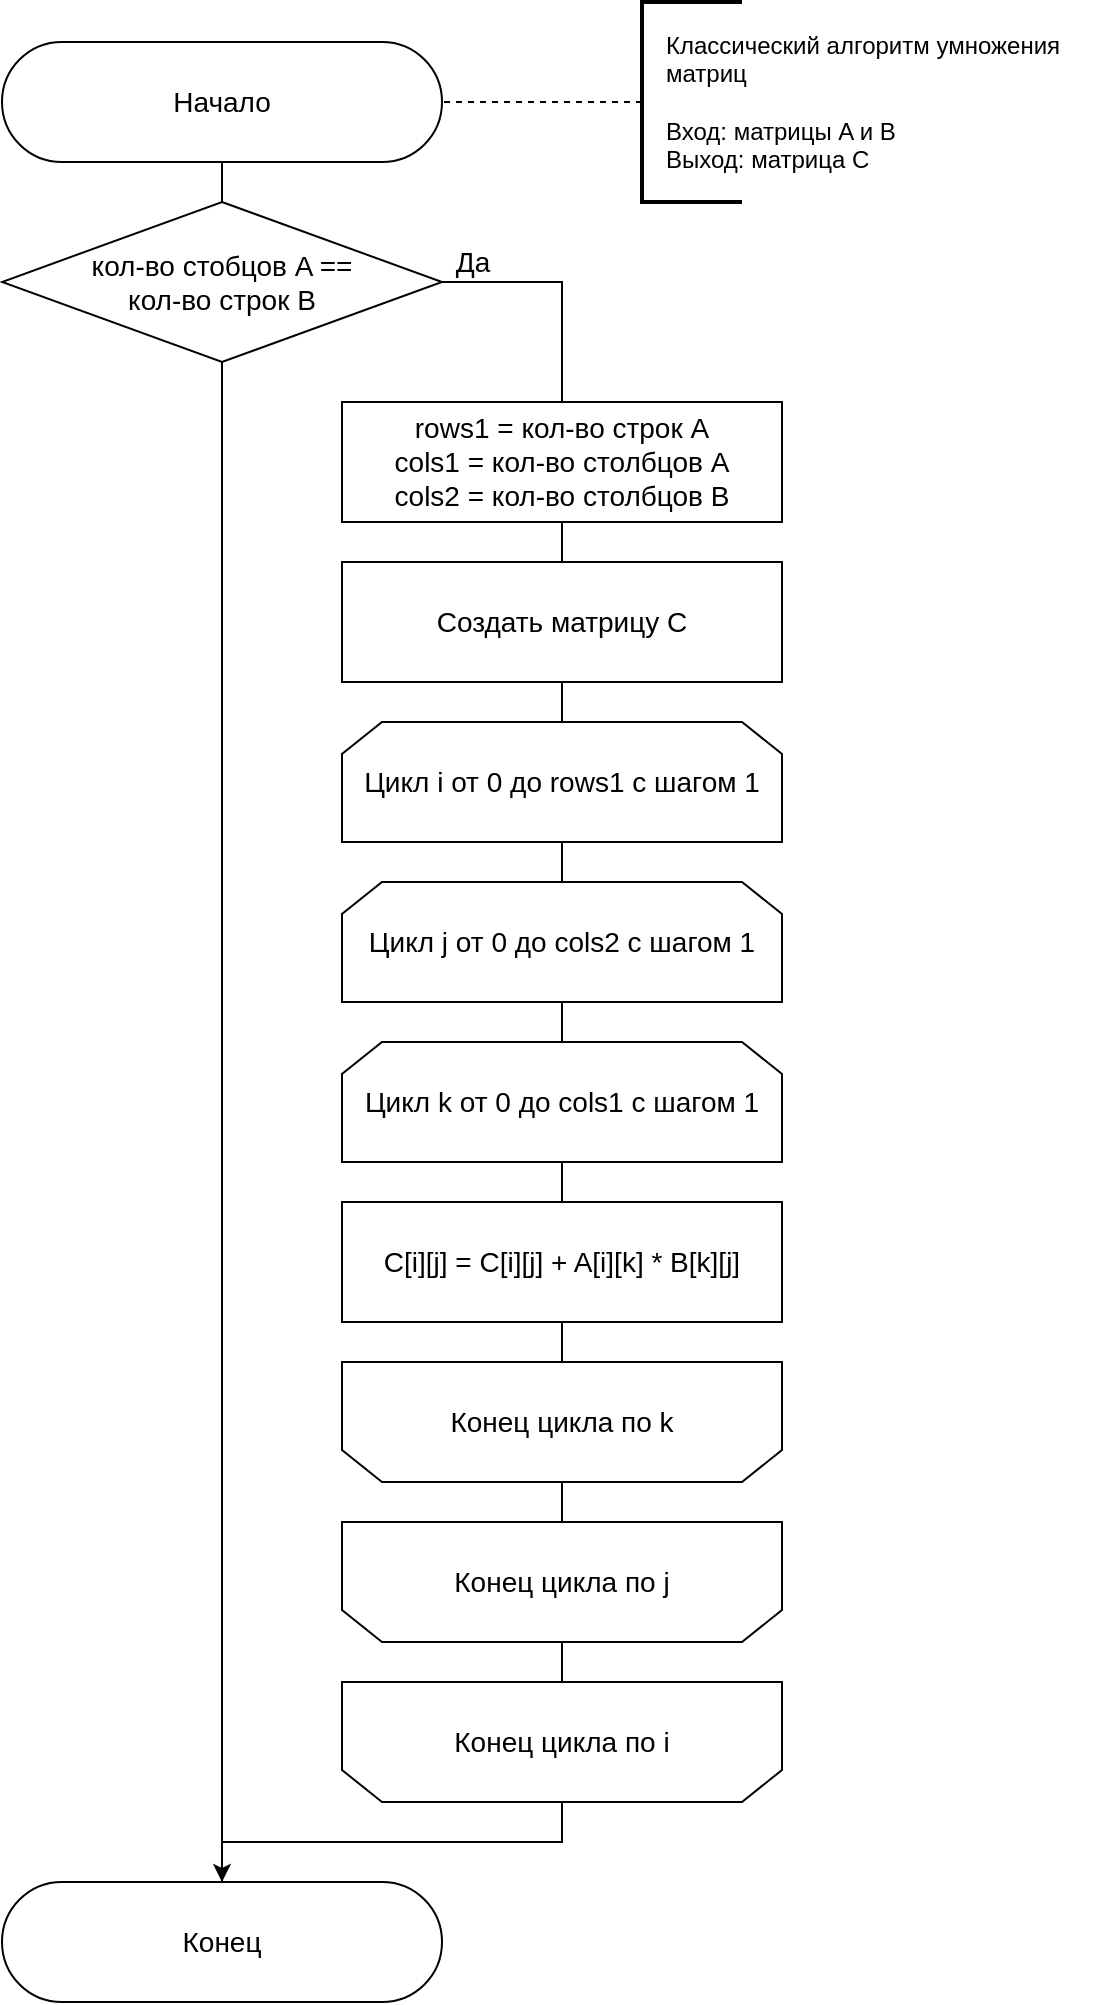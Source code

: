 <mxfile version="22.0.3" type="device" pages="4">
  <diagram name="Классическое умножение" id="jI54GWxHXenIzXwPQuZX">
    <mxGraphModel dx="1434" dy="835" grid="1" gridSize="10" guides="1" tooltips="1" connect="1" arrows="1" fold="1" page="1" pageScale="1" pageWidth="827" pageHeight="1169" math="0" shadow="0">
      <root>
        <mxCell id="0" />
        <mxCell id="1" parent="0" />
        <mxCell id="fffyxSwk5vJJkcEYO-QV-3" value="" style="edgeStyle=orthogonalEdgeStyle;rounded=0;orthogonalLoop=1;jettySize=auto;html=1;endArrow=none;endFill=0;" parent="1" source="fffyxSwk5vJJkcEYO-QV-1" target="fffyxSwk5vJJkcEYO-QV-2" edge="1">
          <mxGeometry relative="1" as="geometry" />
        </mxCell>
        <mxCell id="fffyxSwk5vJJkcEYO-QV-1" value="Начало" style="rounded=1;whiteSpace=wrap;html=1;arcSize=50;fontSize=14;" parent="1" vertex="1">
          <mxGeometry x="50" y="130" width="220" height="60" as="geometry" />
        </mxCell>
        <mxCell id="fffyxSwk5vJJkcEYO-QV-5" style="edgeStyle=orthogonalEdgeStyle;rounded=0;orthogonalLoop=1;jettySize=auto;html=1;exitX=1;exitY=0.5;exitDx=0;exitDy=0;endArrow=none;endFill=0;" parent="1" source="fffyxSwk5vJJkcEYO-QV-2" target="fffyxSwk5vJJkcEYO-QV-4" edge="1">
          <mxGeometry relative="1" as="geometry" />
        </mxCell>
        <mxCell id="fffyxSwk5vJJkcEYO-QV-33" value="Да" style="edgeLabel;html=1;align=center;verticalAlign=middle;resizable=0;points=[];fontSize=14;" parent="fffyxSwk5vJJkcEYO-QV-5" vertex="1" connectable="0">
          <mxGeometry x="-0.748" y="1" relative="1" as="geometry">
            <mxPoint y="-9" as="offset" />
          </mxGeometry>
        </mxCell>
        <mxCell id="fffyxSwk5vJJkcEYO-QV-31" style="edgeStyle=orthogonalEdgeStyle;rounded=0;orthogonalLoop=1;jettySize=auto;html=1;endArrow=none;endFill=0;" parent="1" source="fffyxSwk5vJJkcEYO-QV-2" target="fffyxSwk5vJJkcEYO-QV-30" edge="1">
          <mxGeometry relative="1" as="geometry" />
        </mxCell>
        <mxCell id="fffyxSwk5vJJkcEYO-QV-2" value="кол-во стобцов A ==&lt;br style=&quot;font-size: 14px;&quot;&gt;кол-во строк B" style="rhombus;whiteSpace=wrap;html=1;fontSize=14;" parent="1" vertex="1">
          <mxGeometry x="50" y="210" width="220" height="80" as="geometry" />
        </mxCell>
        <mxCell id="fffyxSwk5vJJkcEYO-QV-7" value="" style="edgeStyle=orthogonalEdgeStyle;rounded=0;orthogonalLoop=1;jettySize=auto;html=1;endArrow=none;endFill=0;" parent="1" source="fffyxSwk5vJJkcEYO-QV-4" target="fffyxSwk5vJJkcEYO-QV-6" edge="1">
          <mxGeometry relative="1" as="geometry" />
        </mxCell>
        <mxCell id="fffyxSwk5vJJkcEYO-QV-4" value="rows1 = кол-во строк A&lt;br style=&quot;font-size: 14px;&quot;&gt;cols1 = кол-во столбцов A&lt;br style=&quot;font-size: 14px;&quot;&gt;cols2 = кол-во столбцов B" style="rounded=0;whiteSpace=wrap;html=1;fontSize=14;" parent="1" vertex="1">
          <mxGeometry x="220" y="310" width="220" height="60" as="geometry" />
        </mxCell>
        <mxCell id="fffyxSwk5vJJkcEYO-QV-11" value="" style="edgeStyle=orthogonalEdgeStyle;rounded=0;orthogonalLoop=1;jettySize=auto;html=1;endArrow=none;endFill=0;" parent="1" source="fffyxSwk5vJJkcEYO-QV-6" target="fffyxSwk5vJJkcEYO-QV-12" edge="1">
          <mxGeometry relative="1" as="geometry">
            <mxPoint x="330" y="525" as="targetPoint" />
          </mxGeometry>
        </mxCell>
        <mxCell id="fffyxSwk5vJJkcEYO-QV-6" value="Создать матрицу C" style="rounded=0;whiteSpace=wrap;html=1;fontSize=14;" parent="1" vertex="1">
          <mxGeometry x="220" y="390" width="220" height="60" as="geometry" />
        </mxCell>
        <mxCell id="fffyxSwk5vJJkcEYO-QV-14" value="" style="edgeStyle=orthogonalEdgeStyle;rounded=0;orthogonalLoop=1;jettySize=auto;html=1;endArrow=none;endFill=0;" parent="1" source="fffyxSwk5vJJkcEYO-QV-12" target="fffyxSwk5vJJkcEYO-QV-13" edge="1">
          <mxGeometry relative="1" as="geometry" />
        </mxCell>
        <mxCell id="fffyxSwk5vJJkcEYO-QV-12" value="Цикл i от 0 до rows1 с шагом 1" style="shape=loopLimit;whiteSpace=wrap;html=1;fontSize=14;" parent="1" vertex="1">
          <mxGeometry x="220" y="470" width="220" height="60" as="geometry" />
        </mxCell>
        <mxCell id="fffyxSwk5vJJkcEYO-QV-16" value="" style="edgeStyle=orthogonalEdgeStyle;rounded=0;orthogonalLoop=1;jettySize=auto;html=1;endArrow=none;endFill=0;" parent="1" source="fffyxSwk5vJJkcEYO-QV-13" target="fffyxSwk5vJJkcEYO-QV-15" edge="1">
          <mxGeometry relative="1" as="geometry" />
        </mxCell>
        <mxCell id="fffyxSwk5vJJkcEYO-QV-13" value="Цикл j от 0 до cols2 с шагом 1" style="shape=loopLimit;whiteSpace=wrap;html=1;fontSize=14;" parent="1" vertex="1">
          <mxGeometry x="220" y="550" width="220" height="60" as="geometry" />
        </mxCell>
        <mxCell id="fffyxSwk5vJJkcEYO-QV-18" value="" style="edgeStyle=orthogonalEdgeStyle;rounded=0;orthogonalLoop=1;jettySize=auto;html=1;endArrow=none;endFill=0;" parent="1" source="fffyxSwk5vJJkcEYO-QV-15" target="fffyxSwk5vJJkcEYO-QV-17" edge="1">
          <mxGeometry relative="1" as="geometry" />
        </mxCell>
        <mxCell id="fffyxSwk5vJJkcEYO-QV-15" value="Цикл k от 0 до cols1 с шагом 1" style="shape=loopLimit;whiteSpace=wrap;html=1;fontSize=14;" parent="1" vertex="1">
          <mxGeometry x="220" y="630" width="220" height="60" as="geometry" />
        </mxCell>
        <mxCell id="fffyxSwk5vJJkcEYO-QV-26" value="" style="edgeStyle=orthogonalEdgeStyle;rounded=0;orthogonalLoop=1;jettySize=auto;html=1;endArrow=none;endFill=0;" parent="1" source="fffyxSwk5vJJkcEYO-QV-17" target="fffyxSwk5vJJkcEYO-QV-23" edge="1">
          <mxGeometry relative="1" as="geometry" />
        </mxCell>
        <mxCell id="fffyxSwk5vJJkcEYO-QV-17" value="C[i][j] = C[i][j] + A[i][k] * B[k][j]" style="rounded=0;whiteSpace=wrap;html=1;fontSize=14;" parent="1" vertex="1">
          <mxGeometry x="220" y="710" width="220" height="60" as="geometry" />
        </mxCell>
        <mxCell id="fffyxSwk5vJJkcEYO-QV-27" value="" style="edgeStyle=orthogonalEdgeStyle;rounded=0;orthogonalLoop=1;jettySize=auto;html=1;endArrow=none;endFill=0;" parent="1" source="fffyxSwk5vJJkcEYO-QV-23" target="fffyxSwk5vJJkcEYO-QV-24" edge="1">
          <mxGeometry relative="1" as="geometry" />
        </mxCell>
        <mxCell id="fffyxSwk5vJJkcEYO-QV-23" value="Конец цикла по k" style="shape=loopLimit;whiteSpace=wrap;html=1;flipV=1;fontSize=14;" parent="1" vertex="1">
          <mxGeometry x="220" y="790" width="220" height="60" as="geometry" />
        </mxCell>
        <mxCell id="fffyxSwk5vJJkcEYO-QV-29" value="" style="edgeStyle=orthogonalEdgeStyle;rounded=0;orthogonalLoop=1;jettySize=auto;html=1;endArrow=none;endFill=0;" parent="1" source="fffyxSwk5vJJkcEYO-QV-24" target="fffyxSwk5vJJkcEYO-QV-25" edge="1">
          <mxGeometry relative="1" as="geometry" />
        </mxCell>
        <mxCell id="fffyxSwk5vJJkcEYO-QV-24" value="Конец цикла по j" style="shape=loopLimit;whiteSpace=wrap;html=1;flipV=1;fontSize=14;" parent="1" vertex="1">
          <mxGeometry x="220" y="870" width="220" height="60" as="geometry" />
        </mxCell>
        <mxCell id="fffyxSwk5vJJkcEYO-QV-32" style="edgeStyle=orthogonalEdgeStyle;rounded=0;orthogonalLoop=1;jettySize=auto;html=1;" parent="1" source="fffyxSwk5vJJkcEYO-QV-25" target="fffyxSwk5vJJkcEYO-QV-30" edge="1">
          <mxGeometry relative="1" as="geometry" />
        </mxCell>
        <mxCell id="fffyxSwk5vJJkcEYO-QV-25" value="Конец цикла по i" style="shape=loopLimit;whiteSpace=wrap;html=1;flipV=1;fontSize=14;" parent="1" vertex="1">
          <mxGeometry x="220" y="950" width="220" height="60" as="geometry" />
        </mxCell>
        <mxCell id="fffyxSwk5vJJkcEYO-QV-30" value="Конец" style="rounded=1;whiteSpace=wrap;html=1;arcSize=50;fontSize=14;" parent="1" vertex="1">
          <mxGeometry x="50" y="1050" width="220" height="60" as="geometry" />
        </mxCell>
        <mxCell id="fffyxSwk5vJJkcEYO-QV-35" style="edgeStyle=orthogonalEdgeStyle;rounded=0;orthogonalLoop=1;jettySize=auto;html=1;endArrow=none;endFill=0;dashed=1;" parent="1" source="fffyxSwk5vJJkcEYO-QV-34" target="fffyxSwk5vJJkcEYO-QV-1" edge="1">
          <mxGeometry relative="1" as="geometry" />
        </mxCell>
        <mxCell id="fffyxSwk5vJJkcEYO-QV-34" value="" style="strokeWidth=2;html=1;shape=mxgraph.flowchart.annotation_1;align=left;pointerEvents=1;" parent="1" vertex="1">
          <mxGeometry x="370" y="110" width="50" height="100" as="geometry" />
        </mxCell>
        <mxCell id="fffyxSwk5vJJkcEYO-QV-36" value="Классический алгоритм умножения матриц&lt;br&gt;&lt;br&gt;Вход: матрицы A и B&lt;br&gt;Выход: матрица C" style="text;html=1;strokeColor=none;fillColor=none;align=left;verticalAlign=middle;whiteSpace=wrap;rounded=0;" parent="1" vertex="1">
          <mxGeometry x="380" y="120" width="220" height="80" as="geometry" />
        </mxCell>
      </root>
    </mxGraphModel>
  </diagram>
  <diagram id="TCc-6eqtIEWLi5O8d8fA" name="Алгоритм Винограда">
    <mxGraphModel dx="1434" dy="835" grid="1" gridSize="10" guides="1" tooltips="1" connect="1" arrows="1" fold="1" page="1" pageScale="1" pageWidth="827" pageHeight="1169" math="0" shadow="0">
      <root>
        <mxCell id="0" />
        <mxCell id="1" parent="0" />
        <mxCell id="NqPW7spw5kBi5vD_54B--1" value="" style="edgeStyle=orthogonalEdgeStyle;rounded=0;orthogonalLoop=1;jettySize=auto;html=1;endArrow=none;endFill=0;" parent="1" source="NqPW7spw5kBi5vD_54B--2" target="NqPW7spw5kBi5vD_54B--6" edge="1">
          <mxGeometry relative="1" as="geometry" />
        </mxCell>
        <mxCell id="NqPW7spw5kBi5vD_54B--2" value="Начало" style="rounded=1;whiteSpace=wrap;html=1;arcSize=50;fontSize=14;" parent="1" vertex="1">
          <mxGeometry x="50" y="130" width="220" height="60" as="geometry" />
        </mxCell>
        <mxCell id="NqPW7spw5kBi5vD_54B--3" style="edgeStyle=orthogonalEdgeStyle;rounded=0;orthogonalLoop=1;jettySize=auto;html=1;exitX=1;exitY=0.5;exitDx=0;exitDy=0;endArrow=none;endFill=0;" parent="1" source="NqPW7spw5kBi5vD_54B--6" target="NqPW7spw5kBi5vD_54B--8" edge="1">
          <mxGeometry relative="1" as="geometry" />
        </mxCell>
        <mxCell id="NqPW7spw5kBi5vD_54B--4" value="Да" style="edgeLabel;html=1;align=center;verticalAlign=middle;resizable=0;points=[];fontSize=14;" parent="NqPW7spw5kBi5vD_54B--3" vertex="1" connectable="0">
          <mxGeometry x="-0.748" y="1" relative="1" as="geometry">
            <mxPoint y="-9" as="offset" />
          </mxGeometry>
        </mxCell>
        <mxCell id="gqmTrik6zKIrt1bzuYwq-21" style="edgeStyle=orthogonalEdgeStyle;rounded=0;orthogonalLoop=1;jettySize=auto;html=1;endArrow=none;endFill=0;" parent="1" source="NqPW7spw5kBi5vD_54B--6" target="gqmTrik6zKIrt1bzuYwq-20" edge="1">
          <mxGeometry relative="1" as="geometry" />
        </mxCell>
        <mxCell id="NqPW7spw5kBi5vD_54B--6" value="кол-во стобцов A ==&lt;br style=&quot;font-size: 14px;&quot;&gt;кол-во строк B" style="rhombus;whiteSpace=wrap;html=1;fontSize=14;" parent="1" vertex="1">
          <mxGeometry x="50" y="210" width="220" height="80" as="geometry" />
        </mxCell>
        <mxCell id="NqPW7spw5kBi5vD_54B--7" value="" style="edgeStyle=orthogonalEdgeStyle;rounded=0;orthogonalLoop=1;jettySize=auto;html=1;endArrow=none;endFill=0;" parent="1" source="NqPW7spw5kBi5vD_54B--8" target="NqPW7spw5kBi5vD_54B--10" edge="1">
          <mxGeometry relative="1" as="geometry" />
        </mxCell>
        <mxCell id="NqPW7spw5kBi5vD_54B--8" value="rows1 = кол-во строк A&lt;br style=&quot;font-size: 14px;&quot;&gt;cols1 = кол-во столбцов A&lt;br style=&quot;font-size: 14px;&quot;&gt;cols2 = кол-во столбцов B" style="rounded=0;whiteSpace=wrap;html=1;fontSize=14;" parent="1" vertex="1">
          <mxGeometry x="220" y="310" width="220" height="60" as="geometry" />
        </mxCell>
        <mxCell id="FlufVYQGAXCBD8c7LTeN-2" value="" style="edgeStyle=orthogonalEdgeStyle;rounded=0;orthogonalLoop=1;jettySize=auto;html=1;endArrow=none;endFill=0;" parent="1" source="NqPW7spw5kBi5vD_54B--10" target="FlufVYQGAXCBD8c7LTeN-1" edge="1">
          <mxGeometry relative="1" as="geometry" />
        </mxCell>
        <mxCell id="NqPW7spw5kBi5vD_54B--10" value="Создать матрицу C" style="rounded=0;whiteSpace=wrap;html=1;fontSize=14;" parent="1" vertex="1">
          <mxGeometry x="220" y="390" width="220" height="60" as="geometry" />
        </mxCell>
        <mxCell id="NqPW7spw5kBi5vD_54B--26" style="edgeStyle=orthogonalEdgeStyle;rounded=0;orthogonalLoop=1;jettySize=auto;html=1;endArrow=none;endFill=0;dashed=1;" parent="1" source="NqPW7spw5kBi5vD_54B--27" target="NqPW7spw5kBi5vD_54B--2" edge="1">
          <mxGeometry relative="1" as="geometry" />
        </mxCell>
        <mxCell id="NqPW7spw5kBi5vD_54B--27" value="" style="strokeWidth=2;html=1;shape=mxgraph.flowchart.annotation_1;align=left;pointerEvents=1;" parent="1" vertex="1">
          <mxGeometry x="370" y="110" width="50" height="100" as="geometry" />
        </mxCell>
        <mxCell id="NqPW7spw5kBi5vD_54B--28" value="Алгоритм Винограда&lt;br&gt;&lt;br&gt;Вход: матрицы A и B&lt;br&gt;Выход: матрица C" style="text;html=1;strokeColor=none;fillColor=none;align=left;verticalAlign=middle;whiteSpace=wrap;rounded=0;" parent="1" vertex="1">
          <mxGeometry x="380" y="120" width="220" height="80" as="geometry" />
        </mxCell>
        <mxCell id="aJSDYJMyrFwCNjckyG8J-6" style="edgeStyle=orthogonalEdgeStyle;rounded=0;orthogonalLoop=1;jettySize=auto;html=1;endArrow=none;endFill=0;" parent="1" source="FlufVYQGAXCBD8c7LTeN-1" target="aJSDYJMyrFwCNjckyG8J-2" edge="1">
          <mxGeometry relative="1" as="geometry" />
        </mxCell>
        <mxCell id="FlufVYQGAXCBD8c7LTeN-1" value="Создать массивы &lt;br&gt;row_factors размером rows1&lt;br&gt;col_factors размером cols1" style="rounded=0;whiteSpace=wrap;html=1;fontSize=14;" parent="1" vertex="1">
          <mxGeometry x="220" y="470" width="220" height="60" as="geometry" />
        </mxCell>
        <mxCell id="aJSDYJMyrFwCNjckyG8J-1" value="" style="edgeStyle=orthogonalEdgeStyle;rounded=0;orthogonalLoop=1;jettySize=auto;html=1;endArrow=none;endFill=0;" parent="1" source="aJSDYJMyrFwCNjckyG8J-2" target="aJSDYJMyrFwCNjckyG8J-3" edge="1">
          <mxGeometry relative="1" as="geometry" />
        </mxCell>
        <mxCell id="aJSDYJMyrFwCNjckyG8J-2" value="Цикл i от 0 до rows1 с шагом 1" style="shape=loopLimit;whiteSpace=wrap;html=1;fontSize=14;" parent="1" vertex="1">
          <mxGeometry x="220" y="550" width="220" height="60" as="geometry" />
        </mxCell>
        <mxCell id="gqmTrik6zKIrt1bzuYwq-2" value="" style="edgeStyle=orthogonalEdgeStyle;rounded=0;orthogonalLoop=1;jettySize=auto;html=1;endArrow=none;endFill=0;" parent="1" source="aJSDYJMyrFwCNjckyG8J-3" target="gqmTrik6zKIrt1bzuYwq-1" edge="1">
          <mxGeometry relative="1" as="geometry" />
        </mxCell>
        <mxCell id="aJSDYJMyrFwCNjckyG8J-3" value="Цикл j от 0 до cols1 / 2 с шагом 1" style="shape=loopLimit;whiteSpace=wrap;html=1;fontSize=14;" parent="1" vertex="1">
          <mxGeometry x="220" y="630" width="220" height="60" as="geometry" />
        </mxCell>
        <mxCell id="gqmTrik6zKIrt1bzuYwq-6" value="" style="edgeStyle=orthogonalEdgeStyle;rounded=0;orthogonalLoop=1;jettySize=auto;html=1;endArrow=none;endFill=0;" parent="1" source="gqmTrik6zKIrt1bzuYwq-1" target="gqmTrik6zKIrt1bzuYwq-4" edge="1">
          <mxGeometry relative="1" as="geometry" />
        </mxCell>
        <mxCell id="gqmTrik6zKIrt1bzuYwq-1" value="row_factors[i] = row_factors[i] + &lt;br&gt;A[i][2 * j] * A[i][2 * j + 1]" style="rounded=0;whiteSpace=wrap;html=1;fontSize=14;" parent="1" vertex="1">
          <mxGeometry x="220" y="710" width="220" height="60" as="geometry" />
        </mxCell>
        <mxCell id="gqmTrik6zKIrt1bzuYwq-8" value="" style="edgeStyle=orthogonalEdgeStyle;rounded=0;orthogonalLoop=1;jettySize=auto;html=1;endArrow=none;endFill=0;" parent="1" source="gqmTrik6zKIrt1bzuYwq-4" target="gqmTrik6zKIrt1bzuYwq-7" edge="1">
          <mxGeometry relative="1" as="geometry" />
        </mxCell>
        <mxCell id="gqmTrik6zKIrt1bzuYwq-4" value="Конец цикла по j" style="shape=loopLimit;whiteSpace=wrap;html=1;fontSize=14;flipV=1;" parent="1" vertex="1">
          <mxGeometry x="220" y="790" width="220" height="60" as="geometry" />
        </mxCell>
        <mxCell id="gqmTrik6zKIrt1bzuYwq-19" style="edgeStyle=orthogonalEdgeStyle;rounded=0;orthogonalLoop=1;jettySize=auto;html=1;endArrow=none;endFill=0;" parent="1" source="gqmTrik6zKIrt1bzuYwq-7" target="gqmTrik6zKIrt1bzuYwq-10" edge="1">
          <mxGeometry relative="1" as="geometry" />
        </mxCell>
        <mxCell id="gqmTrik6zKIrt1bzuYwq-7" value="Конец цикла по i" style="shape=loopLimit;whiteSpace=wrap;html=1;fontSize=14;flipV=1;" parent="1" vertex="1">
          <mxGeometry x="220" y="870" width="220" height="60" as="geometry" />
        </mxCell>
        <mxCell id="gqmTrik6zKIrt1bzuYwq-9" value="" style="edgeStyle=orthogonalEdgeStyle;rounded=0;orthogonalLoop=1;jettySize=auto;html=1;endArrow=none;endFill=0;" parent="1" source="gqmTrik6zKIrt1bzuYwq-10" target="gqmTrik6zKIrt1bzuYwq-12" edge="1">
          <mxGeometry relative="1" as="geometry" />
        </mxCell>
        <mxCell id="gqmTrik6zKIrt1bzuYwq-10" value="Цикл i от 0 до cols2 с шагом 1" style="shape=loopLimit;whiteSpace=wrap;html=1;fontSize=14;" parent="1" vertex="1">
          <mxGeometry x="220" y="950" width="220" height="60" as="geometry" />
        </mxCell>
        <mxCell id="gqmTrik6zKIrt1bzuYwq-11" value="" style="edgeStyle=orthogonalEdgeStyle;rounded=0;orthogonalLoop=1;jettySize=auto;html=1;endArrow=none;endFill=0;" parent="1" source="gqmTrik6zKIrt1bzuYwq-12" target="gqmTrik6zKIrt1bzuYwq-14" edge="1">
          <mxGeometry relative="1" as="geometry" />
        </mxCell>
        <mxCell id="gqmTrik6zKIrt1bzuYwq-12" value="Цикл j от 0 до cols1 / 2 с шагом 1" style="shape=loopLimit;whiteSpace=wrap;html=1;fontSize=14;" parent="1" vertex="1">
          <mxGeometry x="220" y="1030" width="220" height="60" as="geometry" />
        </mxCell>
        <mxCell id="gqmTrik6zKIrt1bzuYwq-13" value="" style="edgeStyle=orthogonalEdgeStyle;rounded=0;orthogonalLoop=1;jettySize=auto;html=1;endArrow=none;endFill=0;" parent="1" source="gqmTrik6zKIrt1bzuYwq-14" target="gqmTrik6zKIrt1bzuYwq-16" edge="1">
          <mxGeometry relative="1" as="geometry" />
        </mxCell>
        <mxCell id="gqmTrik6zKIrt1bzuYwq-14" value="col_factors[i] = col_factors[i] + &lt;br&gt;B[2 * j][i] * B[2 * j + 1][i]" style="rounded=0;whiteSpace=wrap;html=1;fontSize=14;" parent="1" vertex="1">
          <mxGeometry x="220" y="1110" width="220" height="60" as="geometry" />
        </mxCell>
        <mxCell id="gqmTrik6zKIrt1bzuYwq-15" value="" style="edgeStyle=orthogonalEdgeStyle;rounded=0;orthogonalLoop=1;jettySize=auto;html=1;endArrow=none;endFill=0;" parent="1" source="gqmTrik6zKIrt1bzuYwq-16" target="gqmTrik6zKIrt1bzuYwq-17" edge="1">
          <mxGeometry relative="1" as="geometry" />
        </mxCell>
        <mxCell id="gqmTrik6zKIrt1bzuYwq-16" value="Конец цикла по j" style="shape=loopLimit;whiteSpace=wrap;html=1;fontSize=14;flipV=1;" parent="1" vertex="1">
          <mxGeometry x="220" y="1190" width="220" height="60" as="geometry" />
        </mxCell>
        <mxCell id="gqmTrik6zKIrt1bzuYwq-23" value="" style="edgeStyle=orthogonalEdgeStyle;rounded=0;orthogonalLoop=1;jettySize=auto;html=1;endArrow=none;endFill=0;" parent="1" source="gqmTrik6zKIrt1bzuYwq-17" target="gqmTrik6zKIrt1bzuYwq-22" edge="1">
          <mxGeometry relative="1" as="geometry" />
        </mxCell>
        <mxCell id="gqmTrik6zKIrt1bzuYwq-17" value="Конец цикла по i" style="shape=loopLimit;whiteSpace=wrap;html=1;fontSize=14;flipV=1;" parent="1" vertex="1">
          <mxGeometry x="220" y="1270" width="220" height="60" as="geometry" />
        </mxCell>
        <mxCell id="gqmTrik6zKIrt1bzuYwq-20" value="A" style="ellipse;whiteSpace=wrap;html=1;aspect=fixed;fontSize=14;" parent="1" vertex="1">
          <mxGeometry x="135" y="340" width="50" height="50" as="geometry" />
        </mxCell>
        <mxCell id="gqmTrik6zKIrt1bzuYwq-22" value="Б" style="ellipse;whiteSpace=wrap;html=1;aspect=fixed;fontSize=14;" parent="1" vertex="1">
          <mxGeometry x="305" y="1360" width="50" height="50" as="geometry" />
        </mxCell>
        <mxCell id="Or-LBoEO3qJ-FLBJhn0k-7" value="" style="edgeStyle=orthogonalEdgeStyle;rounded=0;orthogonalLoop=1;jettySize=auto;html=1;endArrow=none;endFill=0;" parent="1" source="Or-LBoEO3qJ-FLBJhn0k-2" target="Or-LBoEO3qJ-FLBJhn0k-5" edge="1">
          <mxGeometry relative="1" as="geometry" />
        </mxCell>
        <mxCell id="Or-LBoEO3qJ-FLBJhn0k-2" value="Б" style="ellipse;whiteSpace=wrap;html=1;aspect=fixed;fontSize=14;" parent="1" vertex="1">
          <mxGeometry x="777" y="225" width="50" height="50" as="geometry" />
        </mxCell>
        <mxCell id="Or-LBoEO3qJ-FLBJhn0k-4" value="" style="edgeStyle=orthogonalEdgeStyle;rounded=0;orthogonalLoop=1;jettySize=auto;html=1;endArrow=none;endFill=0;" parent="1" source="Or-LBoEO3qJ-FLBJhn0k-5" target="Or-LBoEO3qJ-FLBJhn0k-6" edge="1">
          <mxGeometry relative="1" as="geometry" />
        </mxCell>
        <mxCell id="Or-LBoEO3qJ-FLBJhn0k-5" value="Цикл i от 0 до rows1 с шагом 1" style="shape=loopLimit;whiteSpace=wrap;html=1;fontSize=14;" parent="1" vertex="1">
          <mxGeometry x="692" y="310" width="220" height="60" as="geometry" />
        </mxCell>
        <mxCell id="Or-LBoEO3qJ-FLBJhn0k-9" value="" style="edgeStyle=orthogonalEdgeStyle;rounded=0;orthogonalLoop=1;jettySize=auto;html=1;endArrow=none;endFill=0;" parent="1" source="Or-LBoEO3qJ-FLBJhn0k-6" target="Or-LBoEO3qJ-FLBJhn0k-8" edge="1">
          <mxGeometry relative="1" as="geometry" />
        </mxCell>
        <mxCell id="Or-LBoEO3qJ-FLBJhn0k-6" value="Цикл j от 0 до cols2 с шагом 1" style="shape=loopLimit;whiteSpace=wrap;html=1;fontSize=14;" parent="1" vertex="1">
          <mxGeometry x="692" y="390" width="220" height="60" as="geometry" />
        </mxCell>
        <mxCell id="Or-LBoEO3qJ-FLBJhn0k-11" style="edgeStyle=orthogonalEdgeStyle;rounded=0;orthogonalLoop=1;jettySize=auto;html=1;endArrow=none;endFill=0;" parent="1" source="Or-LBoEO3qJ-FLBJhn0k-8" target="Or-LBoEO3qJ-FLBJhn0k-10" edge="1">
          <mxGeometry relative="1" as="geometry" />
        </mxCell>
        <mxCell id="Or-LBoEO3qJ-FLBJhn0k-8" value="С[i][j] = -row_factors[i] - col_factors[j]" style="rounded=0;whiteSpace=wrap;html=1;fontSize=14;" parent="1" vertex="1">
          <mxGeometry x="692" y="470" width="220" height="60" as="geometry" />
        </mxCell>
        <mxCell id="Or-LBoEO3qJ-FLBJhn0k-13" value="" style="edgeStyle=orthogonalEdgeStyle;rounded=0;orthogonalLoop=1;jettySize=auto;html=1;endArrow=none;endFill=0;" parent="1" source="Or-LBoEO3qJ-FLBJhn0k-10" target="Or-LBoEO3qJ-FLBJhn0k-12" edge="1">
          <mxGeometry relative="1" as="geometry" />
        </mxCell>
        <mxCell id="Or-LBoEO3qJ-FLBJhn0k-10" value="Цикл k от 0 до cols1 / 2 с шагом 1" style="shape=loopLimit;whiteSpace=wrap;html=1;fontSize=14;" parent="1" vertex="1">
          <mxGeometry x="692" y="550" width="220" height="60" as="geometry" />
        </mxCell>
        <mxCell id="2jHjjeqC8o9v07HOY50h-7" style="edgeStyle=orthogonalEdgeStyle;rounded=0;orthogonalLoop=1;jettySize=auto;html=1;endArrow=none;endFill=0;" parent="1" source="Or-LBoEO3qJ-FLBJhn0k-12" target="2jHjjeqC8o9v07HOY50h-2" edge="1">
          <mxGeometry relative="1" as="geometry" />
        </mxCell>
        <mxCell id="Or-LBoEO3qJ-FLBJhn0k-12" value="С[i][j] = С[i][j] + &lt;br&gt;(A[i][2 * k] + B[2 * k + 1][j]) *&amp;nbsp;&lt;br&gt;&lt;span style=&quot;text-align: left;&quot;&gt;&lt;font style=&quot;font-size: 14px;&quot;&gt;(A[i][2 * k + 1] + B[2 * k][j])&lt;/font&gt;&lt;/span&gt;" style="rounded=0;whiteSpace=wrap;html=1;fontSize=14;" parent="1" vertex="1">
          <mxGeometry x="692" y="630" width="220" height="70" as="geometry" />
        </mxCell>
        <mxCell id="2jHjjeqC8o9v07HOY50h-1" value="" style="edgeStyle=orthogonalEdgeStyle;rounded=0;orthogonalLoop=1;jettySize=auto;html=1;endArrow=none;endFill=0;" parent="1" source="2jHjjeqC8o9v07HOY50h-2" target="2jHjjeqC8o9v07HOY50h-4" edge="1">
          <mxGeometry relative="1" as="geometry" />
        </mxCell>
        <mxCell id="2jHjjeqC8o9v07HOY50h-2" value="Конец цикла по k" style="shape=loopLimit;whiteSpace=wrap;html=1;flipV=1;fontSize=14;" parent="1" vertex="1">
          <mxGeometry x="692" y="720" width="220" height="60" as="geometry" />
        </mxCell>
        <mxCell id="2jHjjeqC8o9v07HOY50h-3" value="" style="edgeStyle=orthogonalEdgeStyle;rounded=0;orthogonalLoop=1;jettySize=auto;html=1;endArrow=none;endFill=0;" parent="1" source="2jHjjeqC8o9v07HOY50h-4" target="2jHjjeqC8o9v07HOY50h-5" edge="1">
          <mxGeometry relative="1" as="geometry" />
        </mxCell>
        <mxCell id="2jHjjeqC8o9v07HOY50h-4" value="Конец цикла по j" style="shape=loopLimit;whiteSpace=wrap;html=1;flipV=1;fontSize=14;" parent="1" vertex="1">
          <mxGeometry x="692" y="800" width="220" height="60" as="geometry" />
        </mxCell>
        <mxCell id="Trxzav0oXMzOeiqFdb7D-2" value="" style="edgeStyle=orthogonalEdgeStyle;rounded=0;orthogonalLoop=1;jettySize=auto;html=1;endArrow=none;endFill=0;" parent="1" source="2jHjjeqC8o9v07HOY50h-5" target="Trxzav0oXMzOeiqFdb7D-1" edge="1">
          <mxGeometry relative="1" as="geometry" />
        </mxCell>
        <mxCell id="2jHjjeqC8o9v07HOY50h-5" value="Конец цикла по i" style="shape=loopLimit;whiteSpace=wrap;html=1;flipV=1;fontSize=14;" parent="1" vertex="1">
          <mxGeometry x="692" y="880" width="220" height="60" as="geometry" />
        </mxCell>
        <mxCell id="Trxzav0oXMzOeiqFdb7D-18" style="edgeStyle=orthogonalEdgeStyle;rounded=0;orthogonalLoop=1;jettySize=auto;html=1;exitX=1;exitY=0.5;exitDx=0;exitDy=0;" parent="1" source="Trxzav0oXMzOeiqFdb7D-1" target="Trxzav0oXMzOeiqFdb7D-4" edge="1">
          <mxGeometry relative="1" as="geometry">
            <Array as="points">
              <mxPoint x="1030" y="1000" />
            </Array>
          </mxGeometry>
        </mxCell>
        <mxCell id="Trxzav0oXMzOeiqFdb7D-19" value="Да" style="edgeLabel;html=1;align=center;verticalAlign=middle;resizable=0;points=[];fontSize=14;" parent="Trxzav0oXMzOeiqFdb7D-18" vertex="1" connectable="0">
          <mxGeometry x="-0.647" relative="1" as="geometry">
            <mxPoint x="-17" y="-10" as="offset" />
          </mxGeometry>
        </mxCell>
        <mxCell id="Trxzav0oXMzOeiqFdb7D-26" style="edgeStyle=orthogonalEdgeStyle;rounded=0;orthogonalLoop=1;jettySize=auto;html=1;endArrow=none;endFill=0;" parent="1" source="Trxzav0oXMzOeiqFdb7D-1" target="Trxzav0oXMzOeiqFdb7D-21" edge="1">
          <mxGeometry relative="1" as="geometry" />
        </mxCell>
        <mxCell id="Trxzav0oXMzOeiqFdb7D-1" value="cols1 четное?" style="rhombus;whiteSpace=wrap;html=1;fontSize=14;" parent="1" vertex="1">
          <mxGeometry x="692" y="960" width="220" height="80" as="geometry" />
        </mxCell>
        <mxCell id="Trxzav0oXMzOeiqFdb7D-3" value="" style="edgeStyle=orthogonalEdgeStyle;rounded=0;orthogonalLoop=1;jettySize=auto;html=1;endArrow=none;endFill=0;" parent="1" source="Trxzav0oXMzOeiqFdb7D-4" target="Trxzav0oXMzOeiqFdb7D-5" edge="1">
          <mxGeometry relative="1" as="geometry" />
        </mxCell>
        <mxCell id="Trxzav0oXMzOeiqFdb7D-4" value="Цикл i от 0 до rows1 с шагом 1" style="shape=loopLimit;whiteSpace=wrap;html=1;fontSize=14;" parent="1" vertex="1">
          <mxGeometry x="920" y="1030" width="220" height="60" as="geometry" />
        </mxCell>
        <mxCell id="Trxzav0oXMzOeiqFdb7D-10" value="" style="edgeStyle=orthogonalEdgeStyle;rounded=0;orthogonalLoop=1;jettySize=auto;html=1;endArrow=none;endFill=0;" parent="1" source="Trxzav0oXMzOeiqFdb7D-5" target="Trxzav0oXMzOeiqFdb7D-9" edge="1">
          <mxGeometry relative="1" as="geometry" />
        </mxCell>
        <mxCell id="Trxzav0oXMzOeiqFdb7D-5" value="Цикл j от 0 до cols2 с шагом 1" style="shape=loopLimit;whiteSpace=wrap;html=1;fontSize=14;" parent="1" vertex="1">
          <mxGeometry x="920" y="1110" width="220" height="60" as="geometry" />
        </mxCell>
        <mxCell id="Trxzav0oXMzOeiqFdb7D-16" style="edgeStyle=orthogonalEdgeStyle;rounded=0;orthogonalLoop=1;jettySize=auto;html=1;endArrow=none;endFill=0;" parent="1" source="Trxzav0oXMzOeiqFdb7D-9" target="Trxzav0oXMzOeiqFdb7D-12" edge="1">
          <mxGeometry relative="1" as="geometry" />
        </mxCell>
        <mxCell id="Trxzav0oXMzOeiqFdb7D-9" value="С[i][j] = С[i][j] + A[i][cols1 - 1] *&lt;br style=&quot;border-color: var(--border-color); padding: 0px; margin: 0px; font-size: 12px; text-align: left;&quot;&gt;&lt;span style=&quot;text-align: left;&quot;&gt;&lt;font style=&quot;font-size: 14px;&quot;&gt;B[cols1 - 1][j]&lt;/font&gt;&lt;/span&gt;" style="rounded=0;whiteSpace=wrap;html=1;fontSize=14;" parent="1" vertex="1">
          <mxGeometry x="920" y="1190" width="220" height="70" as="geometry" />
        </mxCell>
        <mxCell id="Trxzav0oXMzOeiqFdb7D-11" value="" style="edgeStyle=orthogonalEdgeStyle;rounded=0;orthogonalLoop=1;jettySize=auto;html=1;endArrow=none;endFill=0;" parent="1" source="Trxzav0oXMzOeiqFdb7D-12" target="Trxzav0oXMzOeiqFdb7D-13" edge="1">
          <mxGeometry relative="1" as="geometry" />
        </mxCell>
        <mxCell id="Trxzav0oXMzOeiqFdb7D-12" value="Конец цикла по j" style="shape=loopLimit;whiteSpace=wrap;html=1;flipV=1;fontSize=14;" parent="1" vertex="1">
          <mxGeometry x="920" y="1280" width="220" height="60" as="geometry" />
        </mxCell>
        <mxCell id="Trxzav0oXMzOeiqFdb7D-25" style="edgeStyle=orthogonalEdgeStyle;rounded=0;orthogonalLoop=1;jettySize=auto;html=1;" parent="1" source="Trxzav0oXMzOeiqFdb7D-13" target="Trxzav0oXMzOeiqFdb7D-21" edge="1">
          <mxGeometry relative="1" as="geometry">
            <Array as="points">
              <mxPoint x="1030" y="1430" />
              <mxPoint x="802" y="1430" />
            </Array>
          </mxGeometry>
        </mxCell>
        <mxCell id="Trxzav0oXMzOeiqFdb7D-13" value="Конец цикла по i" style="shape=loopLimit;whiteSpace=wrap;html=1;flipV=1;fontSize=14;" parent="1" vertex="1">
          <mxGeometry x="920" y="1360" width="220" height="60" as="geometry" />
        </mxCell>
        <mxCell id="Trxzav0oXMzOeiqFdb7D-27" style="edgeStyle=orthogonalEdgeStyle;rounded=0;orthogonalLoop=1;jettySize=auto;html=1;exitX=0.5;exitY=1;exitDx=0;exitDy=0;" parent="1" source="Trxzav0oXMzOeiqFdb7D-20" target="Trxzav0oXMzOeiqFdb7D-21" edge="1">
          <mxGeometry relative="1" as="geometry">
            <Array as="points">
              <mxPoint x="625" y="1430" />
              <mxPoint x="802" y="1430" />
            </Array>
          </mxGeometry>
        </mxCell>
        <mxCell id="Trxzav0oXMzOeiqFdb7D-20" value="A" style="ellipse;whiteSpace=wrap;html=1;aspect=fixed;fontSize=14;" parent="1" vertex="1">
          <mxGeometry x="600" y="1360" width="50" height="50" as="geometry" />
        </mxCell>
        <mxCell id="Trxzav0oXMzOeiqFdb7D-21" value="Конец" style="rounded=1;whiteSpace=wrap;html=1;arcSize=50;fontSize=14;" parent="1" vertex="1">
          <mxGeometry x="692" y="1450" width="220" height="60" as="geometry" />
        </mxCell>
      </root>
    </mxGraphModel>
  </diagram>
  <diagram id="hzNT20xNR69uVPlU0C7J" name="Алгоритм Винограда (опт.)">
    <mxGraphModel dx="1687" dy="982" grid="1" gridSize="10" guides="1" tooltips="1" connect="1" arrows="1" fold="1" page="1" pageScale="1" pageWidth="827" pageHeight="1169" math="0" shadow="0">
      <root>
        <mxCell id="0" />
        <mxCell id="1" parent="0" />
        <mxCell id="yHaovwHFkjOgwOEe_M9N-1" value="" style="edgeStyle=orthogonalEdgeStyle;rounded=0;orthogonalLoop=1;jettySize=auto;html=1;endArrow=none;endFill=0;" edge="1" parent="1" source="yHaovwHFkjOgwOEe_M9N-2" target="yHaovwHFkjOgwOEe_M9N-6">
          <mxGeometry relative="1" as="geometry" />
        </mxCell>
        <mxCell id="yHaovwHFkjOgwOEe_M9N-2" value="Начало" style="rounded=1;whiteSpace=wrap;html=1;arcSize=50;fontSize=14;" vertex="1" parent="1">
          <mxGeometry x="50" y="130" width="220" height="60" as="geometry" />
        </mxCell>
        <mxCell id="yHaovwHFkjOgwOEe_M9N-3" style="edgeStyle=orthogonalEdgeStyle;rounded=0;orthogonalLoop=1;jettySize=auto;html=1;exitX=1;exitY=0.5;exitDx=0;exitDy=0;endArrow=none;endFill=0;" edge="1" parent="1" source="yHaovwHFkjOgwOEe_M9N-6" target="yHaovwHFkjOgwOEe_M9N-8">
          <mxGeometry relative="1" as="geometry" />
        </mxCell>
        <mxCell id="yHaovwHFkjOgwOEe_M9N-4" value="Да" style="edgeLabel;html=1;align=center;verticalAlign=middle;resizable=0;points=[];fontSize=14;" vertex="1" connectable="0" parent="yHaovwHFkjOgwOEe_M9N-3">
          <mxGeometry x="-0.748" y="1" relative="1" as="geometry">
            <mxPoint y="-9" as="offset" />
          </mxGeometry>
        </mxCell>
        <mxCell id="yHaovwHFkjOgwOEe_M9N-5" style="edgeStyle=orthogonalEdgeStyle;rounded=0;orthogonalLoop=1;jettySize=auto;html=1;endArrow=none;endFill=0;" edge="1" parent="1" source="yHaovwHFkjOgwOEe_M9N-6" target="yHaovwHFkjOgwOEe_M9N-36">
          <mxGeometry relative="1" as="geometry" />
        </mxCell>
        <mxCell id="yHaovwHFkjOgwOEe_M9N-6" value="кол-во стобцов A ==&lt;br style=&quot;font-size: 14px;&quot;&gt;кол-во строк B" style="rhombus;whiteSpace=wrap;html=1;fontSize=14;" vertex="1" parent="1">
          <mxGeometry x="50" y="210" width="220" height="80" as="geometry" />
        </mxCell>
        <mxCell id="yHaovwHFkjOgwOEe_M9N-7" value="" style="edgeStyle=orthogonalEdgeStyle;rounded=0;orthogonalLoop=1;jettySize=auto;html=1;endArrow=none;endFill=0;" edge="1" parent="1" source="yHaovwHFkjOgwOEe_M9N-8" target="yHaovwHFkjOgwOEe_M9N-10">
          <mxGeometry relative="1" as="geometry" />
        </mxCell>
        <mxCell id="yHaovwHFkjOgwOEe_M9N-8" value="rows1 = кол-во строк A&lt;br style=&quot;font-size: 14px;&quot;&gt;cols1 = кол-во столбцов A&lt;br style=&quot;font-size: 14px;&quot;&gt;cols2 = кол-во столбцов B" style="rounded=0;whiteSpace=wrap;html=1;fontSize=14;" vertex="1" parent="1">
          <mxGeometry x="220" y="310" width="220" height="60" as="geometry" />
        </mxCell>
        <mxCell id="yHaovwHFkjOgwOEe_M9N-9" value="" style="edgeStyle=orthogonalEdgeStyle;rounded=0;orthogonalLoop=1;jettySize=auto;html=1;endArrow=none;endFill=0;" edge="1" parent="1" source="yHaovwHFkjOgwOEe_M9N-10" target="yHaovwHFkjOgwOEe_M9N-15">
          <mxGeometry relative="1" as="geometry" />
        </mxCell>
        <mxCell id="yHaovwHFkjOgwOEe_M9N-10" value="Создать матрицу C" style="rounded=0;whiteSpace=wrap;html=1;fontSize=14;" vertex="1" parent="1">
          <mxGeometry x="220" y="390" width="220" height="60" as="geometry" />
        </mxCell>
        <mxCell id="yHaovwHFkjOgwOEe_M9N-11" style="edgeStyle=orthogonalEdgeStyle;rounded=0;orthogonalLoop=1;jettySize=auto;html=1;endArrow=none;endFill=0;dashed=1;" edge="1" parent="1" source="yHaovwHFkjOgwOEe_M9N-12" target="yHaovwHFkjOgwOEe_M9N-2">
          <mxGeometry relative="1" as="geometry" />
        </mxCell>
        <mxCell id="yHaovwHFkjOgwOEe_M9N-12" value="" style="strokeWidth=2;html=1;shape=mxgraph.flowchart.annotation_1;align=left;pointerEvents=1;" vertex="1" parent="1">
          <mxGeometry x="370" y="110" width="50" height="100" as="geometry" />
        </mxCell>
        <mxCell id="yHaovwHFkjOgwOEe_M9N-13" value="Алгоритм Винограда (опт.)&lt;br&gt;&lt;br&gt;Вход: матрицы A и B&lt;br&gt;Выход: матрица C" style="text;html=1;strokeColor=none;fillColor=none;align=left;verticalAlign=middle;whiteSpace=wrap;rounded=0;" vertex="1" parent="1">
          <mxGeometry x="380" y="120" width="160" height="80" as="geometry" />
        </mxCell>
        <mxCell id="yHaovwHFkjOgwOEe_M9N-75" value="" style="edgeStyle=orthogonalEdgeStyle;rounded=0;orthogonalLoop=1;jettySize=auto;html=1;endArrow=none;endFill=0;" edge="1" parent="1" source="yHaovwHFkjOgwOEe_M9N-15" target="yHaovwHFkjOgwOEe_M9N-74">
          <mxGeometry relative="1" as="geometry" />
        </mxCell>
        <mxCell id="yHaovwHFkjOgwOEe_M9N-15" value="Создать массивы &lt;br&gt;row_factors размером rows1&lt;br&gt;col_factors размером cols1" style="rounded=0;whiteSpace=wrap;html=1;fontSize=14;" vertex="1" parent="1">
          <mxGeometry x="220" y="470" width="220" height="60" as="geometry" />
        </mxCell>
        <mxCell id="yHaovwHFkjOgwOEe_M9N-16" value="" style="edgeStyle=orthogonalEdgeStyle;rounded=0;orthogonalLoop=1;jettySize=auto;html=1;endArrow=none;endFill=0;" edge="1" parent="1" source="yHaovwHFkjOgwOEe_M9N-17" target="yHaovwHFkjOgwOEe_M9N-19">
          <mxGeometry relative="1" as="geometry" />
        </mxCell>
        <mxCell id="yHaovwHFkjOgwOEe_M9N-17" value="Цикл i от 0 до rows1 с шагом 1" style="shape=loopLimit;whiteSpace=wrap;html=1;fontSize=14;" vertex="1" parent="1">
          <mxGeometry x="220" y="630" width="220" height="60" as="geometry" />
        </mxCell>
        <mxCell id="yHaovwHFkjOgwOEe_M9N-18" value="" style="edgeStyle=orthogonalEdgeStyle;rounded=0;orthogonalLoop=1;jettySize=auto;html=1;endArrow=none;endFill=0;" edge="1" parent="1" source="yHaovwHFkjOgwOEe_M9N-19" target="yHaovwHFkjOgwOEe_M9N-21">
          <mxGeometry relative="1" as="geometry" />
        </mxCell>
        <mxCell id="yHaovwHFkjOgwOEe_M9N-19" value="Цикл j от 0 до n с шагом 1" style="shape=loopLimit;whiteSpace=wrap;html=1;fontSize=14;" vertex="1" parent="1">
          <mxGeometry x="220" y="710" width="220" height="60" as="geometry" />
        </mxCell>
        <mxCell id="yHaovwHFkjOgwOEe_M9N-20" value="" style="edgeStyle=orthogonalEdgeStyle;rounded=0;orthogonalLoop=1;jettySize=auto;html=1;endArrow=none;endFill=0;" edge="1" parent="1" source="yHaovwHFkjOgwOEe_M9N-21" target="yHaovwHFkjOgwOEe_M9N-23">
          <mxGeometry relative="1" as="geometry" />
        </mxCell>
        <mxCell id="yHaovwHFkjOgwOEe_M9N-21" value="row_factors[i] +=&lt;br&gt;A[i][j &amp;lt;&amp;lt; 1] * A[i][j &amp;lt;&amp;lt; 1 + 1]" style="rounded=0;whiteSpace=wrap;html=1;fontSize=14;" vertex="1" parent="1">
          <mxGeometry x="220" y="790" width="220" height="60" as="geometry" />
        </mxCell>
        <mxCell id="yHaovwHFkjOgwOEe_M9N-22" value="" style="edgeStyle=orthogonalEdgeStyle;rounded=0;orthogonalLoop=1;jettySize=auto;html=1;endArrow=none;endFill=0;" edge="1" parent="1" source="yHaovwHFkjOgwOEe_M9N-23" target="yHaovwHFkjOgwOEe_M9N-25">
          <mxGeometry relative="1" as="geometry" />
        </mxCell>
        <mxCell id="yHaovwHFkjOgwOEe_M9N-23" value="Конец цикла по j" style="shape=loopLimit;whiteSpace=wrap;html=1;fontSize=14;flipV=1;" vertex="1" parent="1">
          <mxGeometry x="220" y="870" width="220" height="60" as="geometry" />
        </mxCell>
        <mxCell id="yHaovwHFkjOgwOEe_M9N-24" style="edgeStyle=orthogonalEdgeStyle;rounded=0;orthogonalLoop=1;jettySize=auto;html=1;endArrow=none;endFill=0;" edge="1" parent="1" source="yHaovwHFkjOgwOEe_M9N-25" target="yHaovwHFkjOgwOEe_M9N-27">
          <mxGeometry relative="1" as="geometry" />
        </mxCell>
        <mxCell id="yHaovwHFkjOgwOEe_M9N-25" value="Конец цикла по i" style="shape=loopLimit;whiteSpace=wrap;html=1;fontSize=14;flipV=1;" vertex="1" parent="1">
          <mxGeometry x="220" y="950" width="220" height="60" as="geometry" />
        </mxCell>
        <mxCell id="yHaovwHFkjOgwOEe_M9N-26" value="" style="edgeStyle=orthogonalEdgeStyle;rounded=0;orthogonalLoop=1;jettySize=auto;html=1;endArrow=none;endFill=0;" edge="1" parent="1" source="yHaovwHFkjOgwOEe_M9N-27" target="yHaovwHFkjOgwOEe_M9N-29">
          <mxGeometry relative="1" as="geometry" />
        </mxCell>
        <mxCell id="yHaovwHFkjOgwOEe_M9N-27" value="Цикл i от 0 до cols2 с шагом 1" style="shape=loopLimit;whiteSpace=wrap;html=1;fontSize=14;" vertex="1" parent="1">
          <mxGeometry x="220" y="1030" width="220" height="60" as="geometry" />
        </mxCell>
        <mxCell id="yHaovwHFkjOgwOEe_M9N-28" value="" style="edgeStyle=orthogonalEdgeStyle;rounded=0;orthogonalLoop=1;jettySize=auto;html=1;endArrow=none;endFill=0;" edge="1" parent="1" source="yHaovwHFkjOgwOEe_M9N-29" target="yHaovwHFkjOgwOEe_M9N-31">
          <mxGeometry relative="1" as="geometry" />
        </mxCell>
        <mxCell id="yHaovwHFkjOgwOEe_M9N-29" value="Цикл j от 0 до n с шагом 1" style="shape=loopLimit;whiteSpace=wrap;html=1;fontSize=14;" vertex="1" parent="1">
          <mxGeometry x="220" y="1110" width="220" height="60" as="geometry" />
        </mxCell>
        <mxCell id="yHaovwHFkjOgwOEe_M9N-30" value="" style="edgeStyle=orthogonalEdgeStyle;rounded=0;orthogonalLoop=1;jettySize=auto;html=1;endArrow=none;endFill=0;" edge="1" parent="1" source="yHaovwHFkjOgwOEe_M9N-31" target="yHaovwHFkjOgwOEe_M9N-33">
          <mxGeometry relative="1" as="geometry" />
        </mxCell>
        <mxCell id="yHaovwHFkjOgwOEe_M9N-31" value="col_factors[i] +=&lt;br&gt;B[j &amp;lt;&amp;lt; 1][i] * B[(j &amp;lt;&amp;lt; 1) + 1][i]" style="rounded=0;whiteSpace=wrap;html=1;fontSize=14;" vertex="1" parent="1">
          <mxGeometry x="220" y="1190" width="220" height="60" as="geometry" />
        </mxCell>
        <mxCell id="yHaovwHFkjOgwOEe_M9N-32" value="" style="edgeStyle=orthogonalEdgeStyle;rounded=0;orthogonalLoop=1;jettySize=auto;html=1;endArrow=none;endFill=0;" edge="1" parent="1" source="yHaovwHFkjOgwOEe_M9N-33" target="yHaovwHFkjOgwOEe_M9N-35">
          <mxGeometry relative="1" as="geometry" />
        </mxCell>
        <mxCell id="yHaovwHFkjOgwOEe_M9N-33" value="Конец цикла по j" style="shape=loopLimit;whiteSpace=wrap;html=1;fontSize=14;flipV=1;" vertex="1" parent="1">
          <mxGeometry x="220" y="1270" width="220" height="60" as="geometry" />
        </mxCell>
        <mxCell id="yHaovwHFkjOgwOEe_M9N-34" value="" style="edgeStyle=orthogonalEdgeStyle;rounded=0;orthogonalLoop=1;jettySize=auto;html=1;endArrow=none;endFill=0;" edge="1" parent="1" source="yHaovwHFkjOgwOEe_M9N-35" target="yHaovwHFkjOgwOEe_M9N-37">
          <mxGeometry relative="1" as="geometry" />
        </mxCell>
        <mxCell id="yHaovwHFkjOgwOEe_M9N-35" value="Конец цикла по i" style="shape=loopLimit;whiteSpace=wrap;html=1;fontSize=14;flipV=1;" vertex="1" parent="1">
          <mxGeometry x="220" y="1350" width="220" height="60" as="geometry" />
        </mxCell>
        <mxCell id="yHaovwHFkjOgwOEe_M9N-36" value="A" style="ellipse;whiteSpace=wrap;html=1;aspect=fixed;fontSize=14;" vertex="1" parent="1">
          <mxGeometry x="135" y="340" width="50" height="50" as="geometry" />
        </mxCell>
        <mxCell id="yHaovwHFkjOgwOEe_M9N-37" value="Б" style="ellipse;whiteSpace=wrap;html=1;aspect=fixed;fontSize=14;" vertex="1" parent="1">
          <mxGeometry x="305" y="1440" width="50" height="50" as="geometry" />
        </mxCell>
        <mxCell id="yHaovwHFkjOgwOEe_M9N-39" value="" style="edgeStyle=orthogonalEdgeStyle;rounded=0;orthogonalLoop=1;jettySize=auto;html=1;endArrow=none;endFill=0;" edge="1" parent="1" source="yHaovwHFkjOgwOEe_M9N-40" target="yHaovwHFkjOgwOEe_M9N-42">
          <mxGeometry relative="1" as="geometry" />
        </mxCell>
        <mxCell id="yHaovwHFkjOgwOEe_M9N-40" value="Б" style="ellipse;whiteSpace=wrap;html=1;aspect=fixed;fontSize=14;" vertex="1" parent="1">
          <mxGeometry x="777" y="225" width="50" height="50" as="geometry" />
        </mxCell>
        <mxCell id="yHaovwHFkjOgwOEe_M9N-41" value="" style="edgeStyle=orthogonalEdgeStyle;rounded=0;orthogonalLoop=1;jettySize=auto;html=1;endArrow=none;endFill=0;" edge="1" parent="1" source="yHaovwHFkjOgwOEe_M9N-42" target="yHaovwHFkjOgwOEe_M9N-44">
          <mxGeometry relative="1" as="geometry" />
        </mxCell>
        <mxCell id="yHaovwHFkjOgwOEe_M9N-42" value="Цикл i от 0 до rows1 с шагом 1" style="shape=loopLimit;whiteSpace=wrap;html=1;fontSize=14;" vertex="1" parent="1">
          <mxGeometry x="692" y="310" width="220" height="60" as="geometry" />
        </mxCell>
        <mxCell id="yHaovwHFkjOgwOEe_M9N-43" value="" style="edgeStyle=orthogonalEdgeStyle;rounded=0;orthogonalLoop=1;jettySize=auto;html=1;endArrow=none;endFill=0;" edge="1" parent="1" source="yHaovwHFkjOgwOEe_M9N-44" target="yHaovwHFkjOgwOEe_M9N-46">
          <mxGeometry relative="1" as="geometry" />
        </mxCell>
        <mxCell id="yHaovwHFkjOgwOEe_M9N-44" value="Цикл j от 0 до cols2 с шагом 1" style="shape=loopLimit;whiteSpace=wrap;html=1;fontSize=14;" vertex="1" parent="1">
          <mxGeometry x="692" y="390" width="220" height="60" as="geometry" />
        </mxCell>
        <mxCell id="yHaovwHFkjOgwOEe_M9N-45" style="edgeStyle=orthogonalEdgeStyle;rounded=0;orthogonalLoop=1;jettySize=auto;html=1;endArrow=none;endFill=0;" edge="1" parent="1" source="yHaovwHFkjOgwOEe_M9N-46" target="yHaovwHFkjOgwOEe_M9N-48">
          <mxGeometry relative="1" as="geometry" />
        </mxCell>
        <mxCell id="yHaovwHFkjOgwOEe_M9N-46" value="С[i][j] = -row_factors[i] - col_factors[j]" style="rounded=0;whiteSpace=wrap;html=1;fontSize=14;" vertex="1" parent="1">
          <mxGeometry x="692" y="470" width="220" height="60" as="geometry" />
        </mxCell>
        <mxCell id="yHaovwHFkjOgwOEe_M9N-47" value="" style="edgeStyle=orthogonalEdgeStyle;rounded=0;orthogonalLoop=1;jettySize=auto;html=1;endArrow=none;endFill=0;" edge="1" parent="1" source="yHaovwHFkjOgwOEe_M9N-48" target="yHaovwHFkjOgwOEe_M9N-50">
          <mxGeometry relative="1" as="geometry" />
        </mxCell>
        <mxCell id="yHaovwHFkjOgwOEe_M9N-48" value="Цикл k от 0 до n с шагом 1" style="shape=loopLimit;whiteSpace=wrap;html=1;fontSize=14;" vertex="1" parent="1">
          <mxGeometry x="692" y="550" width="220" height="60" as="geometry" />
        </mxCell>
        <mxCell id="yHaovwHFkjOgwOEe_M9N-49" style="edgeStyle=orthogonalEdgeStyle;rounded=0;orthogonalLoop=1;jettySize=auto;html=1;endArrow=none;endFill=0;" edge="1" parent="1" source="yHaovwHFkjOgwOEe_M9N-50" target="yHaovwHFkjOgwOEe_M9N-52">
          <mxGeometry relative="1" as="geometry" />
        </mxCell>
        <mxCell id="yHaovwHFkjOgwOEe_M9N-50" value="С[i][j] +=&lt;br&gt;(A[i][k &amp;lt;&amp;lt; 1] + B[(k &amp;lt;&amp;lt; 1) + 1][j]) *&amp;nbsp;&lt;br&gt;&lt;span style=&quot;text-align: left;&quot;&gt;&lt;font style=&quot;font-size: 14px;&quot;&gt;(A[i][(k &amp;lt;&amp;lt; 1) + 1] + B[k &amp;lt;&amp;lt; 1][j])&lt;/font&gt;&lt;/span&gt;" style="rounded=0;whiteSpace=wrap;html=1;fontSize=14;" vertex="1" parent="1">
          <mxGeometry x="692" y="630" width="220" height="70" as="geometry" />
        </mxCell>
        <mxCell id="yHaovwHFkjOgwOEe_M9N-51" value="" style="edgeStyle=orthogonalEdgeStyle;rounded=0;orthogonalLoop=1;jettySize=auto;html=1;endArrow=none;endFill=0;" edge="1" parent="1" source="yHaovwHFkjOgwOEe_M9N-52" target="yHaovwHFkjOgwOEe_M9N-54">
          <mxGeometry relative="1" as="geometry" />
        </mxCell>
        <mxCell id="yHaovwHFkjOgwOEe_M9N-52" value="Конец цикла по k" style="shape=loopLimit;whiteSpace=wrap;html=1;flipV=1;fontSize=14;" vertex="1" parent="1">
          <mxGeometry x="692" y="720" width="220" height="60" as="geometry" />
        </mxCell>
        <mxCell id="yHaovwHFkjOgwOEe_M9N-53" value="" style="edgeStyle=orthogonalEdgeStyle;rounded=0;orthogonalLoop=1;jettySize=auto;html=1;endArrow=none;endFill=0;" edge="1" parent="1" source="yHaovwHFkjOgwOEe_M9N-54" target="yHaovwHFkjOgwOEe_M9N-56">
          <mxGeometry relative="1" as="geometry" />
        </mxCell>
        <mxCell id="yHaovwHFkjOgwOEe_M9N-54" value="Конец цикла по j" style="shape=loopLimit;whiteSpace=wrap;html=1;flipV=1;fontSize=14;" vertex="1" parent="1">
          <mxGeometry x="692" y="800" width="220" height="60" as="geometry" />
        </mxCell>
        <mxCell id="yHaovwHFkjOgwOEe_M9N-55" value="" style="edgeStyle=orthogonalEdgeStyle;rounded=0;orthogonalLoop=1;jettySize=auto;html=1;endArrow=none;endFill=0;" edge="1" parent="1" source="yHaovwHFkjOgwOEe_M9N-56" target="yHaovwHFkjOgwOEe_M9N-60">
          <mxGeometry relative="1" as="geometry" />
        </mxCell>
        <mxCell id="yHaovwHFkjOgwOEe_M9N-56" value="Конец цикла по i" style="shape=loopLimit;whiteSpace=wrap;html=1;flipV=1;fontSize=14;" vertex="1" parent="1">
          <mxGeometry x="692" y="880" width="220" height="60" as="geometry" />
        </mxCell>
        <mxCell id="yHaovwHFkjOgwOEe_M9N-57" style="edgeStyle=orthogonalEdgeStyle;rounded=0;orthogonalLoop=1;jettySize=auto;html=1;exitX=1;exitY=0.5;exitDx=0;exitDy=0;" edge="1" parent="1" source="yHaovwHFkjOgwOEe_M9N-60" target="yHaovwHFkjOgwOEe_M9N-62">
          <mxGeometry relative="1" as="geometry">
            <Array as="points">
              <mxPoint x="1030" y="1000" />
            </Array>
          </mxGeometry>
        </mxCell>
        <mxCell id="yHaovwHFkjOgwOEe_M9N-58" value="Да" style="edgeLabel;html=1;align=center;verticalAlign=middle;resizable=0;points=[];fontSize=14;" vertex="1" connectable="0" parent="yHaovwHFkjOgwOEe_M9N-57">
          <mxGeometry x="-0.647" relative="1" as="geometry">
            <mxPoint x="-17" y="-10" as="offset" />
          </mxGeometry>
        </mxCell>
        <mxCell id="yHaovwHFkjOgwOEe_M9N-59" style="edgeStyle=orthogonalEdgeStyle;rounded=0;orthogonalLoop=1;jettySize=auto;html=1;endArrow=none;endFill=0;" edge="1" parent="1" source="yHaovwHFkjOgwOEe_M9N-60" target="yHaovwHFkjOgwOEe_M9N-73">
          <mxGeometry relative="1" as="geometry" />
        </mxCell>
        <mxCell id="yHaovwHFkjOgwOEe_M9N-60" value="cols1 четное?" style="rhombus;whiteSpace=wrap;html=1;fontSize=14;" vertex="1" parent="1">
          <mxGeometry x="692" y="960" width="220" height="80" as="geometry" />
        </mxCell>
        <mxCell id="yHaovwHFkjOgwOEe_M9N-61" value="" style="edgeStyle=orthogonalEdgeStyle;rounded=0;orthogonalLoop=1;jettySize=auto;html=1;endArrow=none;endFill=0;" edge="1" parent="1" source="yHaovwHFkjOgwOEe_M9N-62" target="yHaovwHFkjOgwOEe_M9N-64">
          <mxGeometry relative="1" as="geometry" />
        </mxCell>
        <mxCell id="yHaovwHFkjOgwOEe_M9N-62" value="Цикл i от 0 до rows1 с шагом 1" style="shape=loopLimit;whiteSpace=wrap;html=1;fontSize=14;" vertex="1" parent="1">
          <mxGeometry x="920" y="1030" width="220" height="60" as="geometry" />
        </mxCell>
        <mxCell id="yHaovwHFkjOgwOEe_M9N-63" value="" style="edgeStyle=orthogonalEdgeStyle;rounded=0;orthogonalLoop=1;jettySize=auto;html=1;endArrow=none;endFill=0;" edge="1" parent="1" source="yHaovwHFkjOgwOEe_M9N-64" target="yHaovwHFkjOgwOEe_M9N-66">
          <mxGeometry relative="1" as="geometry" />
        </mxCell>
        <mxCell id="yHaovwHFkjOgwOEe_M9N-64" value="Цикл j от 0 до cols2 с шагом 1" style="shape=loopLimit;whiteSpace=wrap;html=1;fontSize=14;" vertex="1" parent="1">
          <mxGeometry x="920" y="1110" width="220" height="60" as="geometry" />
        </mxCell>
        <mxCell id="yHaovwHFkjOgwOEe_M9N-65" style="edgeStyle=orthogonalEdgeStyle;rounded=0;orthogonalLoop=1;jettySize=auto;html=1;endArrow=none;endFill=0;" edge="1" parent="1" source="yHaovwHFkjOgwOEe_M9N-66" target="yHaovwHFkjOgwOEe_M9N-68">
          <mxGeometry relative="1" as="geometry" />
        </mxCell>
        <mxCell id="yHaovwHFkjOgwOEe_M9N-66" value="С[i][j] += A[i][cols1 - 1] *&lt;br style=&quot;border-color: var(--border-color); padding: 0px; margin: 0px; font-size: 12px; text-align: left;&quot;&gt;&lt;span style=&quot;text-align: left;&quot;&gt;&lt;font style=&quot;font-size: 14px;&quot;&gt;B[cols1 - 1][j]&lt;/font&gt;&lt;/span&gt;" style="rounded=0;whiteSpace=wrap;html=1;fontSize=14;" vertex="1" parent="1">
          <mxGeometry x="920" y="1190" width="220" height="70" as="geometry" />
        </mxCell>
        <mxCell id="yHaovwHFkjOgwOEe_M9N-67" value="" style="edgeStyle=orthogonalEdgeStyle;rounded=0;orthogonalLoop=1;jettySize=auto;html=1;endArrow=none;endFill=0;" edge="1" parent="1" source="yHaovwHFkjOgwOEe_M9N-68" target="yHaovwHFkjOgwOEe_M9N-70">
          <mxGeometry relative="1" as="geometry" />
        </mxCell>
        <mxCell id="yHaovwHFkjOgwOEe_M9N-68" value="Конец цикла по j" style="shape=loopLimit;whiteSpace=wrap;html=1;flipV=1;fontSize=14;" vertex="1" parent="1">
          <mxGeometry x="920" y="1280" width="220" height="60" as="geometry" />
        </mxCell>
        <mxCell id="yHaovwHFkjOgwOEe_M9N-69" style="edgeStyle=orthogonalEdgeStyle;rounded=0;orthogonalLoop=1;jettySize=auto;html=1;" edge="1" parent="1" source="yHaovwHFkjOgwOEe_M9N-70" target="yHaovwHFkjOgwOEe_M9N-73">
          <mxGeometry relative="1" as="geometry">
            <Array as="points">
              <mxPoint x="1030" y="1430" />
              <mxPoint x="802" y="1430" />
            </Array>
          </mxGeometry>
        </mxCell>
        <mxCell id="yHaovwHFkjOgwOEe_M9N-70" value="Конец цикла по i" style="shape=loopLimit;whiteSpace=wrap;html=1;flipV=1;fontSize=14;" vertex="1" parent="1">
          <mxGeometry x="920" y="1360" width="220" height="60" as="geometry" />
        </mxCell>
        <mxCell id="yHaovwHFkjOgwOEe_M9N-71" style="edgeStyle=orthogonalEdgeStyle;rounded=0;orthogonalLoop=1;jettySize=auto;html=1;exitX=0.5;exitY=1;exitDx=0;exitDy=0;" edge="1" parent="1" source="yHaovwHFkjOgwOEe_M9N-72" target="yHaovwHFkjOgwOEe_M9N-73">
          <mxGeometry relative="1" as="geometry">
            <Array as="points">
              <mxPoint x="625" y="1430" />
              <mxPoint x="802" y="1430" />
            </Array>
          </mxGeometry>
        </mxCell>
        <mxCell id="yHaovwHFkjOgwOEe_M9N-72" value="A" style="ellipse;whiteSpace=wrap;html=1;aspect=fixed;fontSize=14;" vertex="1" parent="1">
          <mxGeometry x="600" y="1360" width="50" height="50" as="geometry" />
        </mxCell>
        <mxCell id="yHaovwHFkjOgwOEe_M9N-73" value="Конец" style="rounded=1;whiteSpace=wrap;html=1;arcSize=50;fontSize=14;" vertex="1" parent="1">
          <mxGeometry x="692" y="1450" width="220" height="60" as="geometry" />
        </mxCell>
        <mxCell id="yHaovwHFkjOgwOEe_M9N-77" style="edgeStyle=orthogonalEdgeStyle;rounded=0;orthogonalLoop=1;jettySize=auto;html=1;endArrow=none;endFill=0;" edge="1" parent="1" source="yHaovwHFkjOgwOEe_M9N-74" target="yHaovwHFkjOgwOEe_M9N-17">
          <mxGeometry relative="1" as="geometry" />
        </mxCell>
        <mxCell id="yHaovwHFkjOgwOEe_M9N-74" value="n = cols1 / 2" style="rounded=0;whiteSpace=wrap;html=1;fontSize=14;" vertex="1" parent="1">
          <mxGeometry x="220" y="550" width="220" height="60" as="geometry" />
        </mxCell>
      </root>
    </mxGraphModel>
  </diagram>
  <diagram id="7pXVgEaR3mZTe3fIeYwz" name="Алгоритм Штрассена">
    <mxGraphModel dx="1366" dy="795" grid="1" gridSize="10" guides="1" tooltips="1" connect="1" arrows="1" fold="1" page="1" pageScale="1" pageWidth="827" pageHeight="1169" math="0" shadow="0">
      <root>
        <mxCell id="0" />
        <mxCell id="1" parent="0" />
        <mxCell id="9456ejXdVT2xE3Lg7Be_-1" value="" style="edgeStyle=orthogonalEdgeStyle;rounded=0;orthogonalLoop=1;jettySize=auto;html=1;endArrow=none;endFill=0;" edge="1" parent="1" source="9456ejXdVT2xE3Lg7Be_-2">
          <mxGeometry relative="1" as="geometry">
            <mxPoint x="420" y="190" as="targetPoint" />
          </mxGeometry>
        </mxCell>
        <mxCell id="9456ejXdVT2xE3Lg7Be_-2" value="Начало&lt;br&gt;Strassen" style="rounded=1;whiteSpace=wrap;html=1;arcSize=50;fontSize=14;" vertex="1" parent="1">
          <mxGeometry x="310" y="110" width="220" height="60" as="geometry" />
        </mxCell>
        <mxCell id="9456ejXdVT2xE3Lg7Be_-3" style="edgeStyle=orthogonalEdgeStyle;rounded=0;orthogonalLoop=1;jettySize=auto;html=1;endArrow=none;endFill=0;dashed=1;" edge="1" parent="1" source="9456ejXdVT2xE3Lg7Be_-4" target="9456ejXdVT2xE3Lg7Be_-2">
          <mxGeometry relative="1" as="geometry" />
        </mxCell>
        <mxCell id="9456ejXdVT2xE3Lg7Be_-4" value="" style="strokeWidth=2;html=1;shape=mxgraph.flowchart.annotation_1;align=left;pointerEvents=1;" vertex="1" parent="1">
          <mxGeometry x="630" y="90" width="50" height="100" as="geometry" />
        </mxCell>
        <mxCell id="9456ejXdVT2xE3Lg7Be_-5" value="Алгоритм Штрассена&lt;br&gt;&lt;br&gt;Вход: матрицы A и B&lt;br&gt;Выход: матрица C" style="text;html=1;strokeColor=none;fillColor=none;align=left;verticalAlign=middle;whiteSpace=wrap;rounded=0;" vertex="1" parent="1">
          <mxGeometry x="640" y="100" width="160" height="80" as="geometry" />
        </mxCell>
        <mxCell id="-vhdl0bfa9Ta-NKnTJFg-3" value="" style="edgeStyle=orthogonalEdgeStyle;rounded=0;orthogonalLoop=1;jettySize=auto;html=1;endArrow=none;endFill=0;" edge="1" parent="1" source="_B8NjkzVr_qqbSAWlqT_-1" target="-vhdl0bfa9Ta-NKnTJFg-1">
          <mxGeometry relative="1" as="geometry" />
        </mxCell>
        <mxCell id="_B8NjkzVr_qqbSAWlqT_-1" value="rows = кол-во A&lt;br&gt;n = rows / 2&amp;nbsp;" style="rounded=0;whiteSpace=wrap;html=1;fontSize=14;" vertex="1" parent="1">
          <mxGeometry x="310" y="190" width="220" height="60" as="geometry" />
        </mxCell>
        <mxCell id="-vhdl0bfa9Ta-NKnTJFg-7" style="edgeStyle=orthogonalEdgeStyle;rounded=0;orthogonalLoop=1;jettySize=auto;html=1;exitX=1;exitY=0.5;exitDx=0;exitDy=0;endArrow=none;endFill=0;" edge="1" parent="1" source="-vhdl0bfa9Ta-NKnTJFg-1" target="-vhdl0bfa9Ta-NKnTJFg-4">
          <mxGeometry relative="1" as="geometry" />
        </mxCell>
        <mxCell id="-vhdl0bfa9Ta-NKnTJFg-9" value="Да" style="edgeLabel;html=1;align=center;verticalAlign=middle;resizable=0;points=[];fontSize=14;" vertex="1" connectable="0" parent="-vhdl0bfa9Ta-NKnTJFg-7">
          <mxGeometry x="-0.653" y="2" relative="1" as="geometry">
            <mxPoint x="-13" y="-8" as="offset" />
          </mxGeometry>
        </mxCell>
        <mxCell id="-vhdl0bfa9Ta-NKnTJFg-1" value="rows &amp;lt;= 2" style="rhombus;whiteSpace=wrap;html=1;fontSize=14;" vertex="1" parent="1">
          <mxGeometry x="310" y="270" width="220" height="80" as="geometry" />
        </mxCell>
        <mxCell id="-vhdl0bfa9Ta-NKnTJFg-13" value="" style="edgeStyle=orthogonalEdgeStyle;rounded=0;orthogonalLoop=1;jettySize=auto;html=1;endArrow=none;endFill=0;entryX=0.5;entryY=0;entryDx=0;entryDy=0;" edge="1" parent="1" source="-vhdl0bfa9Ta-NKnTJFg-4" target="-vhdl0bfa9Ta-NKnTJFg-44">
          <mxGeometry relative="1" as="geometry">
            <mxPoint x="630" y="420" as="targetPoint" />
          </mxGeometry>
        </mxCell>
        <mxCell id="-vhdl0bfa9Ta-NKnTJFg-4" value="C = Классический(A, B)" style="shape=process;whiteSpace=wrap;html=1;backgroundOutline=1;size=0.045;" vertex="1" parent="1">
          <mxGeometry x="520" y="340" width="220" height="60" as="geometry" />
        </mxCell>
        <mxCell id="-vhdl0bfa9Ta-NKnTJFg-8" style="rounded=0;orthogonalLoop=1;jettySize=auto;html=1;exitX=0.5;exitY=1;exitDx=0;exitDy=0;endArrow=none;endFill=0;" edge="1" parent="1" source="-vhdl0bfa9Ta-NKnTJFg-1" target="-vhdl0bfa9Ta-NKnTJFg-16">
          <mxGeometry relative="1" as="geometry">
            <mxPoint x="363" y="530" as="sourcePoint" />
            <mxPoint x="420" y="480" as="targetPoint" />
          </mxGeometry>
        </mxCell>
        <mxCell id="-vhdl0bfa9Ta-NKnTJFg-20" value="" style="edgeStyle=orthogonalEdgeStyle;rounded=0;orthogonalLoop=1;jettySize=auto;html=1;endArrow=none;endFill=0;" edge="1" parent="1" source="-vhdl0bfa9Ta-NKnTJFg-16" target="-vhdl0bfa9Ta-NKnTJFg-19">
          <mxGeometry relative="1" as="geometry" />
        </mxCell>
        <mxCell id="-vhdl0bfa9Ta-NKnTJFg-16" value="a11 = 1я четверть матрицы A&lt;br style=&quot;font-size: 14px;&quot;&gt;a12 = 2я четверть матрицы A&lt;br style=&quot;font-size: 14px;&quot;&gt;a21 = 3я четверть матрицы A&lt;br style=&quot;font-size: 14px;&quot;&gt;a22 = 4я четверть матрицы A" style="shape=process;whiteSpace=wrap;html=1;backgroundOutline=1;size=0.045;fontSize=14;" vertex="1" parent="1">
          <mxGeometry x="310" y="440" width="220" height="80" as="geometry" />
        </mxCell>
        <mxCell id="-vhdl0bfa9Ta-NKnTJFg-22" value="" style="edgeStyle=orthogonalEdgeStyle;rounded=0;orthogonalLoop=1;jettySize=auto;html=1;endArrow=none;endFill=0;" edge="1" parent="1" source="-vhdl0bfa9Ta-NKnTJFg-19" target="-vhdl0bfa9Ta-NKnTJFg-21">
          <mxGeometry relative="1" as="geometry" />
        </mxCell>
        <mxCell id="-vhdl0bfa9Ta-NKnTJFg-19" value="b11 = 1я четверть матрицы B&lt;br style=&quot;font-size: 14px;&quot;&gt;b12 = 2я четверть матрицы B&lt;br style=&quot;font-size: 14px;&quot;&gt;b21 = 3я четверть матрицы B&lt;br style=&quot;font-size: 14px;&quot;&gt;b22 = 4я четверть матрицы B" style="shape=process;whiteSpace=wrap;html=1;backgroundOutline=1;size=0.045;fontSize=14;" vertex="1" parent="1">
          <mxGeometry x="310" y="540" width="220" height="80" as="geometry" />
        </mxCell>
        <mxCell id="-vhdl0bfa9Ta-NKnTJFg-24" value="" style="edgeStyle=orthogonalEdgeStyle;rounded=0;orthogonalLoop=1;jettySize=auto;html=1;endArrow=none;endFill=0;" edge="1" parent="1" source="-vhdl0bfa9Ta-NKnTJFg-21" target="-vhdl0bfa9Ta-NKnTJFg-23">
          <mxGeometry relative="1" as="geometry" />
        </mxCell>
        <mxCell id="-vhdl0bfa9Ta-NKnTJFg-21" value="p1 = Strassen(&lt;br&gt;a11 + a22, &lt;br&gt;b11 + b22)" style="shape=process;whiteSpace=wrap;html=1;backgroundOutline=1;size=0.045;fontSize=14;" vertex="1" parent="1">
          <mxGeometry x="310" y="640" width="220" height="60" as="geometry" />
        </mxCell>
        <mxCell id="-vhdl0bfa9Ta-NKnTJFg-26" value="" style="edgeStyle=orthogonalEdgeStyle;rounded=0;orthogonalLoop=1;jettySize=auto;html=1;endArrow=none;endFill=0;" edge="1" parent="1" source="-vhdl0bfa9Ta-NKnTJFg-23" target="-vhdl0bfa9Ta-NKnTJFg-25">
          <mxGeometry relative="1" as="geometry" />
        </mxCell>
        <mxCell id="-vhdl0bfa9Ta-NKnTJFg-23" value="p2 = Strassen(a22, b21 - b11)" style="shape=process;whiteSpace=wrap;html=1;backgroundOutline=1;size=0.045;fontSize=14;" vertex="1" parent="1">
          <mxGeometry x="310" y="720" width="220" height="40" as="geometry" />
        </mxCell>
        <mxCell id="-vhdl0bfa9Ta-NKnTJFg-31" style="edgeStyle=orthogonalEdgeStyle;rounded=0;orthogonalLoop=1;jettySize=auto;html=1;endArrow=none;endFill=0;" edge="1" parent="1" source="-vhdl0bfa9Ta-NKnTJFg-25">
          <mxGeometry relative="1" as="geometry">
            <mxPoint x="420.037" y="840" as="targetPoint" />
          </mxGeometry>
        </mxCell>
        <mxCell id="-vhdl0bfa9Ta-NKnTJFg-25" value="p3 = Strassen(a11 + a12, b22)" style="shape=process;whiteSpace=wrap;html=1;backgroundOutline=1;size=0.045;fontSize=14;" vertex="1" parent="1">
          <mxGeometry x="310" y="780" width="220" height="40" as="geometry" />
        </mxCell>
        <mxCell id="-vhdl0bfa9Ta-NKnTJFg-35" value="" style="edgeStyle=orthogonalEdgeStyle;rounded=0;orthogonalLoop=1;jettySize=auto;html=1;endArrow=none;endFill=0;" edge="1" parent="1" source="-vhdl0bfa9Ta-NKnTJFg-29" target="-vhdl0bfa9Ta-NKnTJFg-34">
          <mxGeometry relative="1" as="geometry" />
        </mxCell>
        <mxCell id="-vhdl0bfa9Ta-NKnTJFg-29" value="p5 =&amp;nbsp;Strassen(a11, b12 - b22)" style="shape=process;whiteSpace=wrap;html=1;backgroundOutline=1;size=0.045;fontSize=14;" vertex="1" parent="1">
          <mxGeometry x="310" y="920" width="220" height="40" as="geometry" />
        </mxCell>
        <mxCell id="-vhdl0bfa9Ta-NKnTJFg-33" value="" style="edgeStyle=orthogonalEdgeStyle;rounded=0;orthogonalLoop=1;jettySize=auto;html=1;endArrow=none;endFill=0;" edge="1" parent="1" source="-vhdl0bfa9Ta-NKnTJFg-32" target="-vhdl0bfa9Ta-NKnTJFg-29">
          <mxGeometry relative="1" as="geometry" />
        </mxCell>
        <mxCell id="-vhdl0bfa9Ta-NKnTJFg-32" value="p4 = Strassen(&lt;br&gt;a12 - a22, &lt;br&gt;b21 + b22)" style="shape=process;whiteSpace=wrap;html=1;backgroundOutline=1;size=0.045;fontSize=14;" vertex="1" parent="1">
          <mxGeometry x="310" y="840" width="220" height="60" as="geometry" />
        </mxCell>
        <mxCell id="-vhdl0bfa9Ta-NKnTJFg-37" value="" style="edgeStyle=orthogonalEdgeStyle;rounded=0;orthogonalLoop=1;jettySize=auto;html=1;endArrow=none;endFill=0;" edge="1" parent="1" source="-vhdl0bfa9Ta-NKnTJFg-34">
          <mxGeometry relative="1" as="geometry">
            <mxPoint x="420.037" y="1040" as="targetPoint" />
          </mxGeometry>
        </mxCell>
        <mxCell id="-vhdl0bfa9Ta-NKnTJFg-34" value="p6 =&amp;nbsp;Strassen(a21 + a22, b11)" style="shape=process;whiteSpace=wrap;html=1;backgroundOutline=1;size=0.045;fontSize=14;" vertex="1" parent="1">
          <mxGeometry x="310" y="980" width="220" height="40" as="geometry" />
        </mxCell>
        <mxCell id="-vhdl0bfa9Ta-NKnTJFg-40" value="" style="edgeStyle=orthogonalEdgeStyle;rounded=0;orthogonalLoop=1;jettySize=auto;html=1;endArrow=none;endFill=0;" edge="1" parent="1" source="-vhdl0bfa9Ta-NKnTJFg-38" target="-vhdl0bfa9Ta-NKnTJFg-39">
          <mxGeometry relative="1" as="geometry" />
        </mxCell>
        <mxCell id="-vhdl0bfa9Ta-NKnTJFg-38" value="p7 = Strassen(&lt;br&gt;a11 - a21, &lt;br&gt;b11 + b12)" style="shape=process;whiteSpace=wrap;html=1;backgroundOutline=1;size=0.045;fontSize=14;" vertex="1" parent="1">
          <mxGeometry x="310" y="1040" width="220" height="60" as="geometry" />
        </mxCell>
        <mxCell id="-vhdl0bfa9Ta-NKnTJFg-42" value="" style="edgeStyle=orthogonalEdgeStyle;rounded=0;orthogonalLoop=1;jettySize=auto;html=1;endArrow=none;endFill=0;" edge="1" parent="1" source="-vhdl0bfa9Ta-NKnTJFg-39" target="-vhdl0bfa9Ta-NKnTJFg-41">
          <mxGeometry relative="1" as="geometry" />
        </mxCell>
        <mxCell id="-vhdl0bfa9Ta-NKnTJFg-39" value="c11 = p1 + p2 - p3 + p4&lt;br&gt;c12 = p5 + p3&lt;br&gt;c21 = p6 + p2&lt;br&gt;c22 = p5 + p1 - p6 -p7" style="rounded=0;whiteSpace=wrap;html=1;fontSize=14;" vertex="1" parent="1">
          <mxGeometry x="310" y="1120" width="220" height="80" as="geometry" />
        </mxCell>
        <mxCell id="-vhdl0bfa9Ta-NKnTJFg-45" style="edgeStyle=orthogonalEdgeStyle;rounded=0;orthogonalLoop=1;jettySize=auto;html=1;endArrow=none;endFill=0;" edge="1" parent="1" source="-vhdl0bfa9Ta-NKnTJFg-41" target="-vhdl0bfa9Ta-NKnTJFg-44">
          <mxGeometry relative="1" as="geometry" />
        </mxCell>
        <mxCell id="-vhdl0bfa9Ta-NKnTJFg-41" value="C = объединить &lt;br&gt;c11, c12, c21, c22" style="shape=process;whiteSpace=wrap;html=1;backgroundOutline=1;size=0.045;fontSize=14;" vertex="1" parent="1">
          <mxGeometry x="310" y="1220" width="220" height="60" as="geometry" />
        </mxCell>
        <mxCell id="-vhdl0bfa9Ta-NKnTJFg-47" value="" style="edgeStyle=orthogonalEdgeStyle;rounded=0;orthogonalLoop=1;jettySize=auto;html=1;endArrow=none;endFill=0;" edge="1" parent="1" source="-vhdl0bfa9Ta-NKnTJFg-44" target="-vhdl0bfa9Ta-NKnTJFg-46">
          <mxGeometry relative="1" as="geometry" />
        </mxCell>
        <mxCell id="-vhdl0bfa9Ta-NKnTJFg-44" value="&lt;font style=&quot;font-size: 14px;&quot;&gt;Вернуть C&lt;/font&gt;" style="rounded=0;whiteSpace=wrap;html=1;" vertex="1" parent="1">
          <mxGeometry x="520" y="1330" width="220" height="60" as="geometry" />
        </mxCell>
        <mxCell id="-vhdl0bfa9Ta-NKnTJFg-46" value="Начало&lt;br&gt;Strassen" style="rounded=1;whiteSpace=wrap;html=1;arcSize=50;fontSize=14;" vertex="1" parent="1">
          <mxGeometry x="520" y="1410" width="220" height="60" as="geometry" />
        </mxCell>
      </root>
    </mxGraphModel>
  </diagram>
</mxfile>
